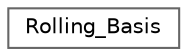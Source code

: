 digraph "Graphical Class Hierarchy"
{
 // LATEX_PDF_SIZE
  bgcolor="transparent";
  edge [fontname=Helvetica,fontsize=10,labelfontname=Helvetica,labelfontsize=10];
  node [fontname=Helvetica,fontsize=10,shape=box,height=0.2,width=0.4];
  rankdir="LR";
  Node0 [id="Node000000",label="Rolling_Basis",height=0.2,width=0.4,color="grey40", fillcolor="white", style="filled",URL="$class_rolling___basis.html",tooltip=" "];
}
